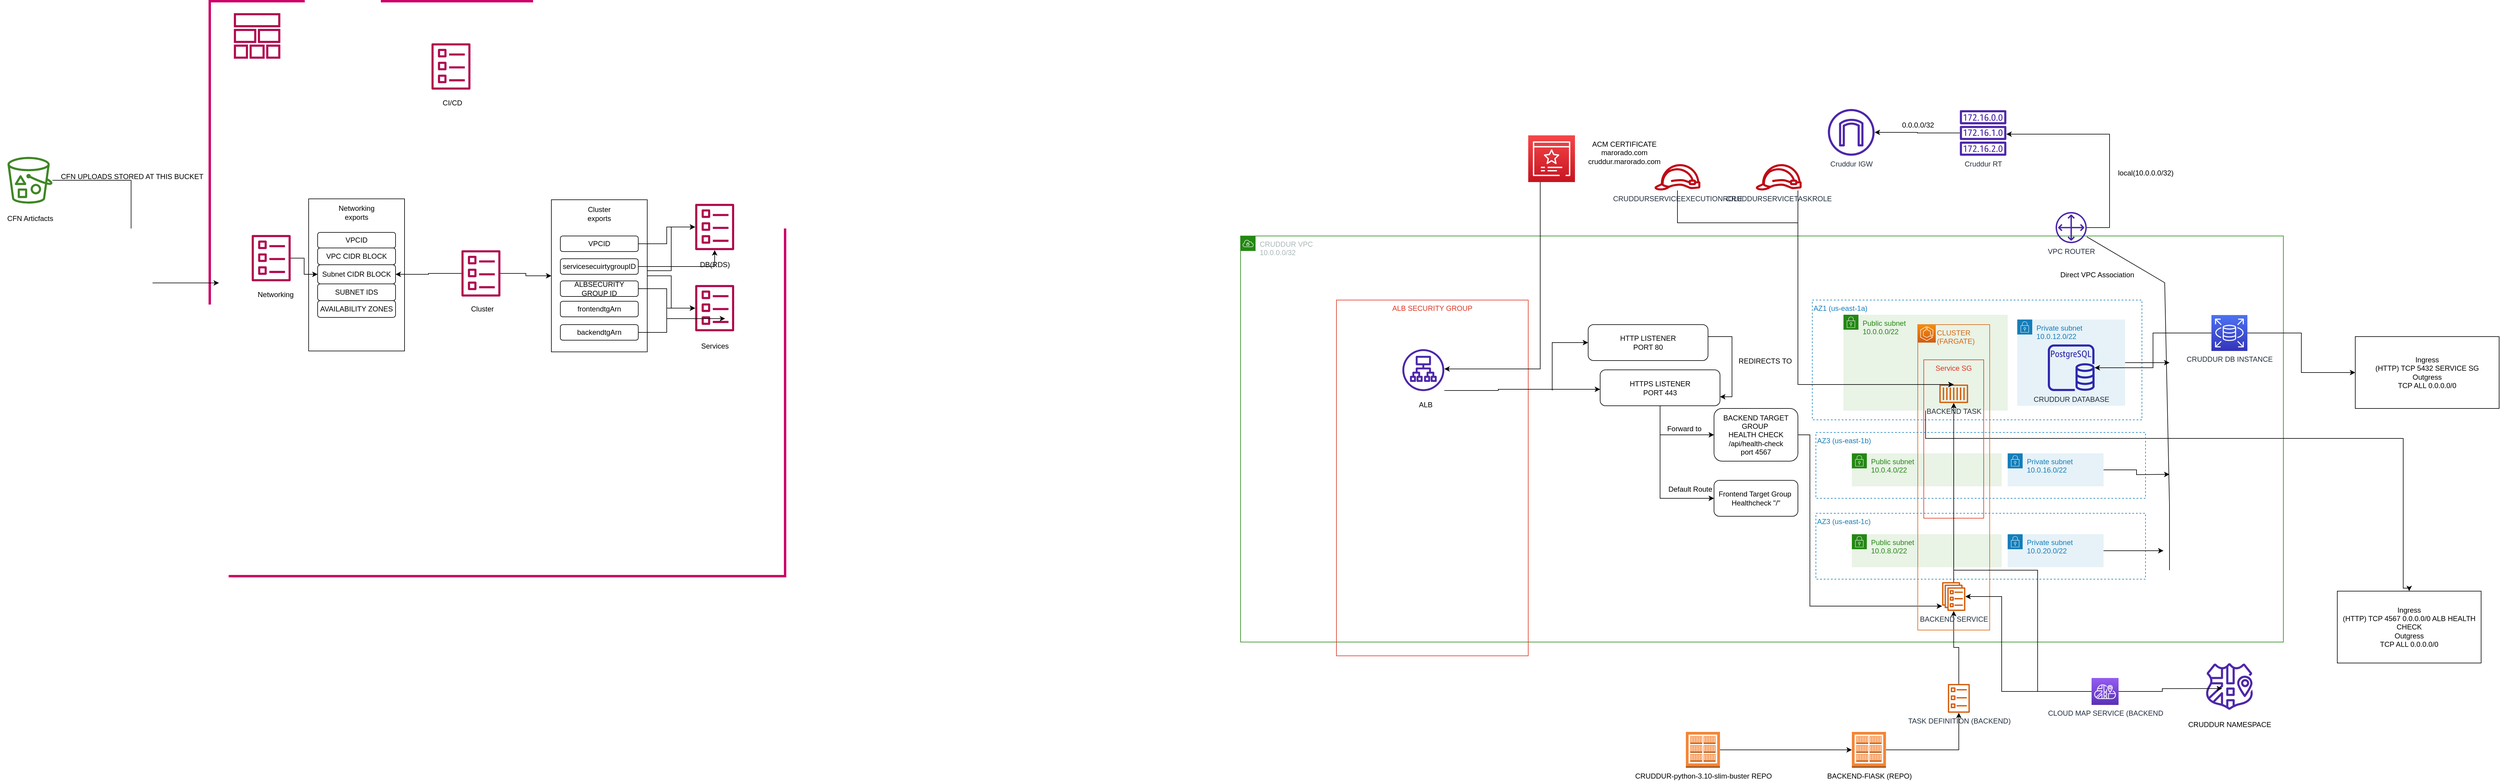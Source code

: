 <mxfile version="21.2.6" type="github">
  <diagram name="Page-1" id="3Z4FZScK2YZTJh7Y3HSx">
    <mxGraphModel dx="2187" dy="329" grid="1" gridSize="10" guides="1" tooltips="1" connect="1" arrows="1" fold="1" page="0" pageScale="1" pageWidth="850" pageHeight="1100" math="0" shadow="0">
      <root>
        <mxCell id="0" />
        <mxCell id="1" parent="0" />
        <mxCell id="y_o4zRjqRf1hRkGMdBnV-1" value="" style="whiteSpace=wrap;html=1;aspect=fixed;fillColor=none;strokeColor=#CC0066;strokeWidth=4;" parent="1" vertex="1">
          <mxGeometry x="-640" y="450" width="960" height="960" as="geometry" />
        </mxCell>
        <mxCell id="_hX3QUioOhKyqpPFnMy6-3" value="" style="rounded=0;whiteSpace=wrap;html=1;" vertex="1" parent="1">
          <mxGeometry x="-475" y="780" width="160" height="254" as="geometry" />
        </mxCell>
        <mxCell id="y_o4zRjqRf1hRkGMdBnV-3" value="AZ1 (us-east-1a)" style="fillColor=none;strokeColor=#147EBA;dashed=1;verticalAlign=top;fontStyle=0;fontColor=#147EBA;whiteSpace=wrap;html=1;align=left;" parent="1" vertex="1">
          <mxGeometry x="2034" y="949" width="550" height="200" as="geometry" />
        </mxCell>
        <mxCell id="y_o4zRjqRf1hRkGMdBnV-2" value="CRUDDUR VPC&lt;br&gt;10.0.0.0/32" style="points=[[0,0],[0.25,0],[0.5,0],[0.75,0],[1,0],[1,0.25],[1,0.5],[1,0.75],[1,1],[0.75,1],[0.5,1],[0.25,1],[0,1],[0,0.75],[0,0.5],[0,0.25]];outlineConnect=0;gradientColor=none;html=1;whiteSpace=wrap;fontSize=12;fontStyle=0;container=0;pointerEvents=0;collapsible=0;recursiveResize=0;shape=mxgraph.aws4.group;grIcon=mxgraph.aws4.group_vpc;strokeColor=#248814;fillColor=none;verticalAlign=top;align=left;spacingLeft=30;fontColor=#AAB7B8;dashed=0;" parent="1" vertex="1">
          <mxGeometry x="1080" y="842" width="1740" height="678" as="geometry" />
        </mxCell>
        <mxCell id="y_o4zRjqRf1hRkGMdBnV-15" style="edgeStyle=orthogonalEdgeStyle;rounded=0;orthogonalLoop=1;jettySize=auto;html=1;" parent="1" source="y_o4zRjqRf1hRkGMdBnV-16" target="y_o4zRjqRf1hRkGMdBnV-17" edge="1">
          <mxGeometry relative="1" as="geometry" />
        </mxCell>
        <mxCell id="y_o4zRjqRf1hRkGMdBnV-16" value="Cruddur RT" style="sketch=0;outlineConnect=0;fontColor=#232F3E;gradientColor=none;fillColor=#4D27AA;strokeColor=none;dashed=0;verticalLabelPosition=bottom;verticalAlign=top;align=center;html=1;fontSize=12;fontStyle=0;aspect=fixed;pointerEvents=1;shape=mxgraph.aws4.route_table;" parent="1" vertex="1">
          <mxGeometry x="2280" y="632" width="78" height="76" as="geometry" />
        </mxCell>
        <mxCell id="y_o4zRjqRf1hRkGMdBnV-17" value="Cruddur IGW" style="sketch=0;outlineConnect=0;fontColor=#232F3E;gradientColor=none;fillColor=#4D27AA;strokeColor=none;dashed=0;verticalLabelPosition=bottom;verticalAlign=top;align=center;html=1;fontSize=12;fontStyle=0;aspect=fixed;pointerEvents=1;shape=mxgraph.aws4.internet_gateway;" parent="1" vertex="1">
          <mxGeometry x="2060" y="630" width="78" height="78" as="geometry" />
        </mxCell>
        <mxCell id="y_o4zRjqRf1hRkGMdBnV-18" value="VPC ROUTER" style="sketch=0;outlineConnect=0;fontColor=#232F3E;gradientColor=none;fillColor=#4D27AA;strokeColor=none;dashed=0;verticalLabelPosition=bottom;verticalAlign=top;align=center;html=1;fontSize=12;fontStyle=0;aspect=fixed;pointerEvents=1;shape=mxgraph.aws4.customer_gateway;" parent="1" vertex="1">
          <mxGeometry x="2440" y="802" width="52" height="52" as="geometry" />
        </mxCell>
        <mxCell id="y_o4zRjqRf1hRkGMdBnV-19" style="edgeStyle=orthogonalEdgeStyle;rounded=0;orthogonalLoop=1;jettySize=auto;html=1;" parent="1" source="y_o4zRjqRf1hRkGMdBnV-18" target="y_o4zRjqRf1hRkGMdBnV-16" edge="1">
          <mxGeometry relative="1" as="geometry">
            <mxPoint x="2400" y="672" as="targetPoint" />
            <Array as="points">
              <mxPoint x="2530" y="828" />
              <mxPoint x="2530" y="672" />
            </Array>
          </mxGeometry>
        </mxCell>
        <mxCell id="y_o4zRjqRf1hRkGMdBnV-20" value="0.0.0.0/32&lt;br&gt;" style="text;html=1;align=center;verticalAlign=middle;resizable=0;points=[];autosize=1;strokeColor=none;fillColor=none;" parent="1" vertex="1">
          <mxGeometry x="2170" y="642" width="80" height="30" as="geometry" />
        </mxCell>
        <mxCell id="y_o4zRjqRf1hRkGMdBnV-21" value="local(10.0.0.0/32)" style="text;html=1;align=center;verticalAlign=middle;resizable=0;points=[];autosize=1;strokeColor=none;fillColor=none;" parent="1" vertex="1">
          <mxGeometry x="2530" y="722" width="120" height="30" as="geometry" />
        </mxCell>
        <mxCell id="y_o4zRjqRf1hRkGMdBnV-24" value="" style="group" parent="1" vertex="1" connectable="0">
          <mxGeometry x="-990" y="710" width="100" height="118" as="geometry" />
        </mxCell>
        <mxCell id="y_o4zRjqRf1hRkGMdBnV-25" value="" style="sketch=0;outlineConnect=0;fontColor=#232F3E;gradientColor=none;fillColor=#3F8624;strokeColor=none;dashed=0;verticalLabelPosition=bottom;verticalAlign=top;align=center;html=1;fontSize=12;fontStyle=0;aspect=fixed;pointerEvents=1;shape=mxgraph.aws4.bucket_with_objects;" parent="y_o4zRjqRf1hRkGMdBnV-24" vertex="1">
          <mxGeometry x="12.5" width="75" height="78" as="geometry" />
        </mxCell>
        <mxCell id="y_o4zRjqRf1hRkGMdBnV-26" value="CFN Articfacts" style="text;html=1;align=center;verticalAlign=middle;resizable=0;points=[];autosize=1;strokeColor=none;fillColor=none;" parent="y_o4zRjqRf1hRkGMdBnV-24" vertex="1">
          <mxGeometry y="88" width="100" height="30" as="geometry" />
        </mxCell>
        <mxCell id="y_o4zRjqRf1hRkGMdBnV-27" value="" style="sketch=0;outlineConnect=0;fontColor=#232F3E;gradientColor=none;fillColor=#B0084D;strokeColor=none;dashed=0;verticalLabelPosition=bottom;verticalAlign=top;align=center;html=1;fontSize=12;fontStyle=0;aspect=fixed;pointerEvents=1;shape=mxgraph.aws4.stack;" parent="1" vertex="1">
          <mxGeometry x="-600" y="470" width="78" height="76" as="geometry" />
        </mxCell>
        <mxCell id="y_o4zRjqRf1hRkGMdBnV-28" value="" style="group" parent="1" vertex="1" connectable="0">
          <mxGeometry x="170" y="923.5" width="65" height="112" as="geometry" />
        </mxCell>
        <mxCell id="y_o4zRjqRf1hRkGMdBnV-29" value="" style="sketch=0;outlineConnect=0;fontColor=#232F3E;gradientColor=none;fillColor=#B0084D;strokeColor=none;dashed=0;verticalLabelPosition=bottom;verticalAlign=top;align=center;html=1;fontSize=12;fontStyle=0;aspect=fixed;pointerEvents=1;shape=mxgraph.aws4.template;" parent="y_o4zRjqRf1hRkGMdBnV-28" vertex="1">
          <mxGeometry width="65" height="78" as="geometry" />
        </mxCell>
        <mxCell id="y_o4zRjqRf1hRkGMdBnV-30" value="Services" style="text;html=1;strokeColor=none;fillColor=none;align=center;verticalAlign=middle;whiteSpace=wrap;rounded=0;" parent="y_o4zRjqRf1hRkGMdBnV-28" vertex="1">
          <mxGeometry x="2.5" y="92" width="60" height="20" as="geometry" />
        </mxCell>
        <mxCell id="y_o4zRjqRf1hRkGMdBnV-31" value="" style="group" parent="1" vertex="1" connectable="0">
          <mxGeometry x="-270" y="520" width="65" height="110" as="geometry" />
        </mxCell>
        <mxCell id="y_o4zRjqRf1hRkGMdBnV-32" value="" style="sketch=0;outlineConnect=0;fontColor=#232F3E;gradientColor=none;fillColor=#B0084D;strokeColor=none;dashed=0;verticalLabelPosition=bottom;verticalAlign=top;align=center;html=1;fontSize=12;fontStyle=0;aspect=fixed;pointerEvents=1;shape=mxgraph.aws4.template;" parent="y_o4zRjqRf1hRkGMdBnV-31" vertex="1">
          <mxGeometry width="65" height="78" as="geometry" />
        </mxCell>
        <mxCell id="y_o4zRjqRf1hRkGMdBnV-33" value="CI/CD" style="text;html=1;strokeColor=none;fillColor=none;align=center;verticalAlign=middle;whiteSpace=wrap;rounded=0;" parent="y_o4zRjqRf1hRkGMdBnV-31" vertex="1">
          <mxGeometry x="5" y="90" width="60" height="20" as="geometry" />
        </mxCell>
        <mxCell id="y_o4zRjqRf1hRkGMdBnV-34" value="" style="group" parent="1" vertex="1" connectable="0">
          <mxGeometry x="-570" y="840" width="70" height="110" as="geometry" />
        </mxCell>
        <mxCell id="y_o4zRjqRf1hRkGMdBnV-35" value="" style="sketch=0;outlineConnect=0;fontColor=#232F3E;gradientColor=none;fillColor=#B0084D;strokeColor=none;dashed=0;verticalLabelPosition=bottom;verticalAlign=top;align=center;html=1;fontSize=12;fontStyle=0;aspect=fixed;pointerEvents=1;shape=mxgraph.aws4.template;" parent="y_o4zRjqRf1hRkGMdBnV-34" vertex="1">
          <mxGeometry width="65" height="78" as="geometry" />
        </mxCell>
        <mxCell id="y_o4zRjqRf1hRkGMdBnV-36" value="Networking" style="text;html=1;strokeColor=none;fillColor=none;align=center;verticalAlign=middle;whiteSpace=wrap;rounded=0;" parent="y_o4zRjqRf1hRkGMdBnV-34" vertex="1">
          <mxGeometry x="10" y="90" width="60" height="20" as="geometry" />
        </mxCell>
        <mxCell id="y_o4zRjqRf1hRkGMdBnV-37" style="edgeStyle=orthogonalEdgeStyle;rounded=0;orthogonalLoop=1;jettySize=auto;html=1;entryX=0.016;entryY=0.49;entryDx=0;entryDy=0;entryPerimeter=0;" parent="1" source="y_o4zRjqRf1hRkGMdBnV-25" target="y_o4zRjqRf1hRkGMdBnV-1" edge="1">
          <mxGeometry relative="1" as="geometry" />
        </mxCell>
        <mxCell id="y_o4zRjqRf1hRkGMdBnV-38" value="CFN UPLOADS STORED AT THIS BUCKET" style="text;html=1;align=center;verticalAlign=middle;resizable=0;points=[];autosize=1;strokeColor=none;fillColor=none;" parent="1" vertex="1">
          <mxGeometry x="-900" y="728" width="260" height="30" as="geometry" />
        </mxCell>
        <mxCell id="y_o4zRjqRf1hRkGMdBnV-39" value="" style="group" parent="1" vertex="1" connectable="0">
          <mxGeometry x="-220" y="865.5" width="65" height="108" as="geometry" />
        </mxCell>
        <mxCell id="y_o4zRjqRf1hRkGMdBnV-40" value="" style="sketch=0;outlineConnect=0;fontColor=#232F3E;gradientColor=none;fillColor=#B0084D;strokeColor=none;dashed=0;verticalLabelPosition=bottom;verticalAlign=top;align=center;html=1;fontSize=12;fontStyle=0;aspect=fixed;pointerEvents=1;shape=mxgraph.aws4.template;" parent="y_o4zRjqRf1hRkGMdBnV-39" vertex="1">
          <mxGeometry width="65" height="78" as="geometry" />
        </mxCell>
        <mxCell id="y_o4zRjqRf1hRkGMdBnV-41" value="Cluster" style="text;html=1;strokeColor=none;fillColor=none;align=center;verticalAlign=middle;whiteSpace=wrap;rounded=0;" parent="y_o4zRjqRf1hRkGMdBnV-39" vertex="1">
          <mxGeometry x="5" y="88" width="60" height="20" as="geometry" />
        </mxCell>
        <mxCell id="y_o4zRjqRf1hRkGMdBnV-42" value="VPCID" style="rounded=1;whiteSpace=wrap;html=1;" parent="1" vertex="1">
          <mxGeometry x="-460" y="836" width="130" height="26" as="geometry" />
        </mxCell>
        <mxCell id="y_o4zRjqRf1hRkGMdBnV-43" value="VPC CIDR BLOCK" style="rounded=1;whiteSpace=wrap;html=1;" parent="1" vertex="1">
          <mxGeometry x="-460" y="862" width="130" height="28" as="geometry" />
        </mxCell>
        <mxCell id="y_o4zRjqRf1hRkGMdBnV-44" value="Subnet CIDR BLOCK" style="rounded=1;whiteSpace=wrap;html=1;" parent="1" vertex="1">
          <mxGeometry x="-460" y="890" width="130" height="32" as="geometry" />
        </mxCell>
        <mxCell id="y_o4zRjqRf1hRkGMdBnV-45" value="SUBNET IDS" style="rounded=1;whiteSpace=wrap;html=1;" parent="1" vertex="1">
          <mxGeometry x="-460" y="922" width="130" height="28" as="geometry" />
        </mxCell>
        <mxCell id="y_o4zRjqRf1hRkGMdBnV-46" value="AVAILABILITY ZONES" style="rounded=1;whiteSpace=wrap;html=1;" parent="1" vertex="1">
          <mxGeometry x="-460" y="950" width="130" height="28" as="geometry" />
        </mxCell>
        <mxCell id="y_o4zRjqRf1hRkGMdBnV-47" value="" style="edgeStyle=orthogonalEdgeStyle;rounded=0;orthogonalLoop=1;jettySize=auto;html=1;" parent="1" source="y_o4zRjqRf1hRkGMdBnV-35" target="y_o4zRjqRf1hRkGMdBnV-44" edge="1">
          <mxGeometry relative="1" as="geometry" />
        </mxCell>
        <mxCell id="y_o4zRjqRf1hRkGMdBnV-48" value="" style="edgeStyle=orthogonalEdgeStyle;rounded=0;orthogonalLoop=1;jettySize=auto;html=1;" parent="1" source="y_o4zRjqRf1hRkGMdBnV-40" target="y_o4zRjqRf1hRkGMdBnV-44" edge="1">
          <mxGeometry relative="1" as="geometry" />
        </mxCell>
        <mxCell id="y_o4zRjqRf1hRkGMdBnV-49" value="" style="sketch=0;outlineConnect=0;fontColor=#232F3E;gradientColor=none;fillColor=#4D27AA;strokeColor=none;dashed=0;verticalLabelPosition=bottom;verticalAlign=top;align=center;html=1;fontSize=12;fontStyle=0;aspect=fixed;pointerEvents=1;shape=mxgraph.aws4.namespace;" parent="1" vertex="1">
          <mxGeometry x="2691" y="1555" width="78" height="78" as="geometry" />
        </mxCell>
        <mxCell id="y_o4zRjqRf1hRkGMdBnV-52" value="CRUDDUR NAMESPACE" style="text;html=1;align=center;verticalAlign=middle;resizable=0;points=[];autosize=1;strokeColor=none;fillColor=none;" parent="1" vertex="1">
          <mxGeometry x="2650" y="1643" width="160" height="30" as="geometry" />
        </mxCell>
        <mxCell id="y_o4zRjqRf1hRkGMdBnV-55" value="" style="group" parent="1" vertex="1" connectable="0">
          <mxGeometry x="1560" y="673" width="230" height="79" as="geometry" />
        </mxCell>
        <mxCell id="y_o4zRjqRf1hRkGMdBnV-53" value="" style="sketch=0;points=[[0,0,0],[0.25,0,0],[0.5,0,0],[0.75,0,0],[1,0,0],[0,1,0],[0.25,1,0],[0.5,1,0],[0.75,1,0],[1,1,0],[0,0.25,0],[0,0.5,0],[0,0.75,0],[1,0.25,0],[1,0.5,0],[1,0.75,0]];outlineConnect=0;fontColor=#232F3E;gradientColor=#F54749;gradientDirection=north;fillColor=#C7131F;strokeColor=#ffffff;dashed=0;verticalLabelPosition=bottom;verticalAlign=top;align=center;html=1;fontSize=12;fontStyle=0;aspect=fixed;shape=mxgraph.aws4.resourceIcon;resIcon=mxgraph.aws4.certificate_manager_3;" parent="y_o4zRjqRf1hRkGMdBnV-55" vertex="1">
          <mxGeometry y="1" width="78" height="78" as="geometry" />
        </mxCell>
        <mxCell id="y_o4zRjqRf1hRkGMdBnV-54" value="ACM CERTIFICATE&lt;br&gt;marorado.com&lt;br&gt;cruddur.marorado.com" style="text;html=1;align=center;verticalAlign=middle;resizable=0;points=[];autosize=1;strokeColor=none;fillColor=none;" parent="y_o4zRjqRf1hRkGMdBnV-55" vertex="1">
          <mxGeometry x="90" width="140" height="60" as="geometry" />
        </mxCell>
        <mxCell id="_hX3QUioOhKyqpPFnMy6-38" style="edgeStyle=orthogonalEdgeStyle;rounded=0;orthogonalLoop=1;jettySize=auto;html=1;entryX=0.5;entryY=0;entryDx=0;entryDy=0;" edge="1" parent="1" source="y_o4zRjqRf1hRkGMdBnV-4" target="_hX3QUioOhKyqpPFnMy6-39">
          <mxGeometry relative="1" as="geometry">
            <mxPoint x="2890" y="1430" as="targetPoint" />
            <Array as="points">
              <mxPoint x="2223" y="1180" />
              <mxPoint x="3020" y="1180" />
              <mxPoint x="3020" y="1430" />
              <mxPoint x="3030" y="1430" />
            </Array>
          </mxGeometry>
        </mxCell>
        <mxCell id="y_o4zRjqRf1hRkGMdBnV-4" value="Public subnet&lt;br&gt;10.0.0.0/22" style="points=[[0,0],[0.25,0],[0.5,0],[0.75,0],[1,0],[1,0.25],[1,0.5],[1,0.75],[1,1],[0.75,1],[0.5,1],[0.25,1],[0,1],[0,0.75],[0,0.5],[0,0.25]];outlineConnect=0;gradientColor=none;html=1;whiteSpace=wrap;fontSize=12;fontStyle=0;container=0;pointerEvents=0;collapsible=0;recursiveResize=0;shape=mxgraph.aws4.group;grIcon=mxgraph.aws4.group_security_group;grStroke=0;strokeColor=#248814;fillColor=#E9F3E6;verticalAlign=top;align=left;spacingLeft=30;fontColor=#248814;dashed=0;" parent="1" vertex="1">
          <mxGeometry x="2086" y="973.5" width="274" height="160" as="geometry" />
        </mxCell>
        <mxCell id="_hX3QUioOhKyqpPFnMy6-2" style="edgeStyle=orthogonalEdgeStyle;rounded=0;orthogonalLoop=1;jettySize=auto;html=1;" edge="1" parent="1" source="y_o4zRjqRf1hRkGMdBnV-5">
          <mxGeometry relative="1" as="geometry">
            <mxPoint x="2630" y="1053.5" as="targetPoint" />
          </mxGeometry>
        </mxCell>
        <mxCell id="y_o4zRjqRf1hRkGMdBnV-5" value="Private subnet&lt;br&gt;10.0.12.0/22" style="points=[[0,0],[0.25,0],[0.5,0],[0.75,0],[1,0],[1,0.25],[1,0.5],[1,0.75],[1,1],[0.75,1],[0.5,1],[0.25,1],[0,1],[0,0.75],[0,0.5],[0,0.25]];outlineConnect=0;gradientColor=none;html=1;whiteSpace=wrap;fontSize=12;fontStyle=0;container=1;pointerEvents=0;collapsible=0;recursiveResize=0;shape=mxgraph.aws4.group;grIcon=mxgraph.aws4.group_security_group;grStroke=0;strokeColor=#147EBA;fillColor=#E6F2F8;verticalAlign=top;align=left;spacingLeft=30;fontColor=#147EBA;dashed=0;" parent="1" vertex="1">
          <mxGeometry x="2376" y="981.5" width="180" height="144" as="geometry" />
        </mxCell>
        <mxCell id="y_o4zRjqRf1hRkGMdBnV-14" value="Direct VPC Association" style="text;html=1;align=center;verticalAlign=middle;resizable=0;points=[];autosize=1;strokeColor=none;fillColor=none;" parent="1" vertex="1">
          <mxGeometry x="2434" y="892" width="150" height="30" as="geometry" />
        </mxCell>
        <mxCell id="y_o4zRjqRf1hRkGMdBnV-56" value="ALB SECURITY GROUP&lt;br&gt;" style="fillColor=none;strokeColor=#DD3522;verticalAlign=top;fontStyle=0;fontColor=#DD3522;whiteSpace=wrap;html=1;" parent="1" vertex="1">
          <mxGeometry x="1240" y="949" width="320" height="594" as="geometry" />
        </mxCell>
        <mxCell id="y_o4zRjqRf1hRkGMdBnV-85" style="edgeStyle=orthogonalEdgeStyle;rounded=0;orthogonalLoop=1;jettySize=auto;html=1;" parent="1" source="y_o4zRjqRf1hRkGMdBnV-57" target="y_o4zRjqRf1hRkGMdBnV-77" edge="1">
          <mxGeometry relative="1" as="geometry">
            <Array as="points">
              <mxPoint x="1510" y="1100" />
              <mxPoint x="1510" y="1098" />
            </Array>
          </mxGeometry>
        </mxCell>
        <mxCell id="y_o4zRjqRf1hRkGMdBnV-57" value="" style="sketch=0;outlineConnect=0;fontColor=#232F3E;gradientColor=none;fillColor=#4D27AA;strokeColor=none;dashed=0;verticalLabelPosition=bottom;verticalAlign=top;align=center;html=1;fontSize=12;fontStyle=0;aspect=fixed;pointerEvents=1;shape=mxgraph.aws4.application_load_balancer;" parent="1" vertex="1">
          <mxGeometry x="1350" y="1031" width="70" height="70" as="geometry" />
        </mxCell>
        <mxCell id="y_o4zRjqRf1hRkGMdBnV-60" value="ALB" style="text;html=1;strokeColor=none;fillColor=none;align=center;verticalAlign=middle;whiteSpace=wrap;rounded=0;" parent="1" vertex="1">
          <mxGeometry x="1359" y="1109" width="60" height="30" as="geometry" />
        </mxCell>
        <mxCell id="y_o4zRjqRf1hRkGMdBnV-61" value="&lt;div style=&quot;&quot;&gt;&lt;span style=&quot;background-color: initial;&quot;&gt;AZ3 (us-east-1b)&lt;/span&gt;&lt;/div&gt;" style="fillColor=none;strokeColor=#147EBA;dashed=1;verticalAlign=top;fontStyle=0;fontColor=#147EBA;whiteSpace=wrap;html=1;align=left;" parent="1" vertex="1">
          <mxGeometry x="2040" y="1170" width="550" height="110" as="geometry" />
        </mxCell>
        <mxCell id="y_o4zRjqRf1hRkGMdBnV-62" value="Public subnet&lt;br&gt;10.0.4.0/22" style="points=[[0,0],[0.25,0],[0.5,0],[0.75,0],[1,0],[1,0.25],[1,0.5],[1,0.75],[1,1],[0.75,1],[0.5,1],[0.25,1],[0,1],[0,0.75],[0,0.5],[0,0.25]];outlineConnect=0;gradientColor=none;html=1;whiteSpace=wrap;fontSize=12;fontStyle=0;container=1;pointerEvents=0;collapsible=0;recursiveResize=0;shape=mxgraph.aws4.group;grIcon=mxgraph.aws4.group_security_group;grStroke=0;strokeColor=#248814;fillColor=#E9F3E6;verticalAlign=top;align=left;spacingLeft=30;fontColor=#248814;dashed=0;" parent="1" vertex="1">
          <mxGeometry x="2100" y="1205" width="250" height="55" as="geometry" />
        </mxCell>
        <mxCell id="_hX3QUioOhKyqpPFnMy6-1" style="edgeStyle=orthogonalEdgeStyle;rounded=0;orthogonalLoop=1;jettySize=auto;html=1;" edge="1" parent="1" source="y_o4zRjqRf1hRkGMdBnV-63">
          <mxGeometry relative="1" as="geometry">
            <mxPoint x="2630" y="1240" as="targetPoint" />
          </mxGeometry>
        </mxCell>
        <mxCell id="y_o4zRjqRf1hRkGMdBnV-63" value="Private subnet&lt;br&gt;10.0.16.0/22" style="points=[[0,0],[0.25,0],[0.5,0],[0.75,0],[1,0],[1,0.25],[1,0.5],[1,0.75],[1,1],[0.75,1],[0.5,1],[0.25,1],[0,1],[0,0.75],[0,0.5],[0,0.25]];outlineConnect=0;gradientColor=none;html=1;whiteSpace=wrap;fontSize=12;fontStyle=0;container=1;pointerEvents=0;collapsible=0;recursiveResize=0;shape=mxgraph.aws4.group;grIcon=mxgraph.aws4.group_security_group;grStroke=0;strokeColor=#147EBA;fillColor=#E6F2F8;verticalAlign=top;align=left;spacingLeft=30;fontColor=#147EBA;dashed=0;" parent="1" vertex="1">
          <mxGeometry x="2360" y="1205" width="160" height="55" as="geometry" />
        </mxCell>
        <mxCell id="y_o4zRjqRf1hRkGMdBnV-72" value="" style="endArrow=none;html=1;rounded=0;" parent="1" edge="1" target="y_o4zRjqRf1hRkGMdBnV-18">
          <mxGeometry width="50" height="50" relative="1" as="geometry">
            <mxPoint x="2630" y="1400" as="sourcePoint" />
            <mxPoint x="2621" y="878" as="targetPoint" />
            <Array as="points">
              <mxPoint x="2630" y="1290" />
              <mxPoint x="2622" y="920" />
            </Array>
          </mxGeometry>
        </mxCell>
        <mxCell id="y_o4zRjqRf1hRkGMdBnV-74" style="edgeStyle=orthogonalEdgeStyle;rounded=0;orthogonalLoop=1;jettySize=auto;html=1;" parent="1" source="y_o4zRjqRf1hRkGMdBnV-53" target="y_o4zRjqRf1hRkGMdBnV-57" edge="1">
          <mxGeometry relative="1" as="geometry">
            <Array as="points">
              <mxPoint x="1580" y="1064" />
            </Array>
          </mxGeometry>
        </mxCell>
        <mxCell id="y_o4zRjqRf1hRkGMdBnV-87" style="edgeStyle=orthogonalEdgeStyle;rounded=0;orthogonalLoop=1;jettySize=auto;html=1;entryX=1;entryY=0.75;entryDx=0;entryDy=0;" parent="1" source="y_o4zRjqRf1hRkGMdBnV-76" target="y_o4zRjqRf1hRkGMdBnV-77" edge="1">
          <mxGeometry relative="1" as="geometry">
            <Array as="points">
              <mxPoint x="1900" y="1010" />
              <mxPoint x="1900" y="1110" />
            </Array>
          </mxGeometry>
        </mxCell>
        <mxCell id="y_o4zRjqRf1hRkGMdBnV-76" value="HTTP LISTENER&lt;br&gt;PORT 80" style="rounded=1;whiteSpace=wrap;html=1;" parent="1" vertex="1">
          <mxGeometry x="1660" y="990" width="200" height="60" as="geometry" />
        </mxCell>
        <mxCell id="y_o4zRjqRf1hRkGMdBnV-89" style="edgeStyle=orthogonalEdgeStyle;rounded=0;orthogonalLoop=1;jettySize=auto;html=1;entryX=0;entryY=0.5;entryDx=0;entryDy=0;" parent="1" source="y_o4zRjqRf1hRkGMdBnV-77" target="y_o4zRjqRf1hRkGMdBnV-83" edge="1">
          <mxGeometry relative="1" as="geometry" />
        </mxCell>
        <mxCell id="y_o4zRjqRf1hRkGMdBnV-90" style="edgeStyle=orthogonalEdgeStyle;rounded=0;orthogonalLoop=1;jettySize=auto;html=1;entryX=0;entryY=0.5;entryDx=0;entryDy=0;" parent="1" source="y_o4zRjqRf1hRkGMdBnV-77" target="y_o4zRjqRf1hRkGMdBnV-84" edge="1">
          <mxGeometry relative="1" as="geometry" />
        </mxCell>
        <mxCell id="y_o4zRjqRf1hRkGMdBnV-77" value="HTTPS LISTENER&lt;br&gt;PORT 443" style="rounded=1;whiteSpace=wrap;html=1;" parent="1" vertex="1">
          <mxGeometry x="1680" y="1065.5" width="200" height="60" as="geometry" />
        </mxCell>
        <mxCell id="_hX3QUioOhKyqpPFnMy6-41" style="edgeStyle=orthogonalEdgeStyle;rounded=0;orthogonalLoop=1;jettySize=auto;html=1;" edge="1" parent="1" source="y_o4zRjqRf1hRkGMdBnV-83" target="_hX3QUioOhKyqpPFnMy6-33">
          <mxGeometry relative="1" as="geometry">
            <Array as="points">
              <mxPoint x="2030" y="1174" />
              <mxPoint x="2030" y="1460" />
            </Array>
          </mxGeometry>
        </mxCell>
        <mxCell id="y_o4zRjqRf1hRkGMdBnV-83" value="BACKEND TARGET GROUP&amp;nbsp;&lt;br&gt;HEALTH CHECK&lt;br&gt;/api/health-check&lt;br&gt;port 4567" style="rounded=1;whiteSpace=wrap;html=1;" parent="1" vertex="1">
          <mxGeometry x="1870" y="1130" width="140" height="88" as="geometry" />
        </mxCell>
        <mxCell id="y_o4zRjqRf1hRkGMdBnV-84" value="Frontend Target Group&amp;nbsp;&lt;br&gt;Healthcheck &quot;/&quot;" style="rounded=1;whiteSpace=wrap;html=1;" parent="1" vertex="1">
          <mxGeometry x="1870" y="1250" width="140" height="60" as="geometry" />
        </mxCell>
        <mxCell id="y_o4zRjqRf1hRkGMdBnV-86" value="" style="endArrow=classic;html=1;rounded=0;entryX=0;entryY=0.5;entryDx=0;entryDy=0;" parent="1" target="y_o4zRjqRf1hRkGMdBnV-76" edge="1">
          <mxGeometry width="50" height="50" relative="1" as="geometry">
            <mxPoint x="1600" y="1100" as="sourcePoint" />
            <mxPoint x="1790" y="1180" as="targetPoint" />
            <Array as="points">
              <mxPoint x="1600" y="1020" />
            </Array>
          </mxGeometry>
        </mxCell>
        <mxCell id="y_o4zRjqRf1hRkGMdBnV-88" value="REDIRECTS TO" style="text;html=1;align=center;verticalAlign=middle;resizable=0;points=[];autosize=1;strokeColor=none;fillColor=none;" parent="1" vertex="1">
          <mxGeometry x="1900" y="1035.5" width="110" height="30" as="geometry" />
        </mxCell>
        <mxCell id="y_o4zRjqRf1hRkGMdBnV-91" value="Forward to" style="text;html=1;align=center;verticalAlign=middle;resizable=0;points=[];autosize=1;strokeColor=none;fillColor=none;" parent="1" vertex="1">
          <mxGeometry x="1780" y="1149" width="80" height="30" as="geometry" />
        </mxCell>
        <mxCell id="y_o4zRjqRf1hRkGMdBnV-92" value="Default Route" style="text;html=1;align=center;verticalAlign=middle;resizable=0;points=[];autosize=1;strokeColor=none;fillColor=none;" parent="1" vertex="1">
          <mxGeometry x="1780" y="1250" width="100" height="30" as="geometry" />
        </mxCell>
        <mxCell id="_hX3QUioOhKyqpPFnMy6-4" value="Networking exports" style="text;html=1;strokeColor=none;fillColor=none;align=center;verticalAlign=middle;whiteSpace=wrap;rounded=0;" vertex="1" parent="1">
          <mxGeometry x="-425" y="788" width="60" height="30" as="geometry" />
        </mxCell>
        <mxCell id="_hX3QUioOhKyqpPFnMy6-17" style="edgeStyle=orthogonalEdgeStyle;rounded=0;orthogonalLoop=1;jettySize=auto;html=1;" edge="1" parent="1" source="_hX3QUioOhKyqpPFnMy6-5" target="_hX3QUioOhKyqpPFnMy6-15">
          <mxGeometry relative="1" as="geometry">
            <Array as="points">
              <mxPoint x="130" y="900" />
              <mxPoint x="130" y="827" />
            </Array>
          </mxGeometry>
        </mxCell>
        <mxCell id="_hX3QUioOhKyqpPFnMy6-22" style="edgeStyle=orthogonalEdgeStyle;rounded=0;orthogonalLoop=1;jettySize=auto;html=1;" edge="1" parent="1" source="_hX3QUioOhKyqpPFnMy6-5" target="y_o4zRjqRf1hRkGMdBnV-29">
          <mxGeometry relative="1" as="geometry" />
        </mxCell>
        <mxCell id="_hX3QUioOhKyqpPFnMy6-5" value="" style="rounded=0;whiteSpace=wrap;html=1;" vertex="1" parent="1">
          <mxGeometry x="-70" y="781.5" width="160" height="254" as="geometry" />
        </mxCell>
        <mxCell id="_hX3QUioOhKyqpPFnMy6-6" value="Cluster exports" style="text;html=1;strokeColor=none;fillColor=none;align=center;verticalAlign=middle;whiteSpace=wrap;rounded=0;" vertex="1" parent="1">
          <mxGeometry x="-20" y="789.5" width="60" height="30" as="geometry" />
        </mxCell>
        <mxCell id="_hX3QUioOhKyqpPFnMy6-27" style="edgeStyle=orthogonalEdgeStyle;rounded=0;orthogonalLoop=1;jettySize=auto;html=1;" edge="1" parent="1" source="_hX3QUioOhKyqpPFnMy6-7" target="_hX3QUioOhKyqpPFnMy6-15">
          <mxGeometry relative="1" as="geometry" />
        </mxCell>
        <mxCell id="_hX3QUioOhKyqpPFnMy6-7" value="VPCID" style="rounded=1;whiteSpace=wrap;html=1;" vertex="1" parent="1">
          <mxGeometry x="-55" y="842" width="130" height="26" as="geometry" />
        </mxCell>
        <mxCell id="_hX3QUioOhKyqpPFnMy6-26" style="edgeStyle=orthogonalEdgeStyle;rounded=0;orthogonalLoop=1;jettySize=auto;html=1;" edge="1" parent="1" source="_hX3QUioOhKyqpPFnMy6-8" target="_hX3QUioOhKyqpPFnMy6-15">
          <mxGeometry relative="1" as="geometry" />
        </mxCell>
        <mxCell id="_hX3QUioOhKyqpPFnMy6-8" value="servicesecuirtygroupID" style="rounded=1;whiteSpace=wrap;html=1;" vertex="1" parent="1">
          <mxGeometry x="-55" y="880" width="130" height="26" as="geometry" />
        </mxCell>
        <mxCell id="_hX3QUioOhKyqpPFnMy6-25" style="edgeStyle=orthogonalEdgeStyle;rounded=0;orthogonalLoop=1;jettySize=auto;html=1;entryX=0.769;entryY=0.726;entryDx=0;entryDy=0;entryPerimeter=0;" edge="1" parent="1" source="_hX3QUioOhKyqpPFnMy6-9" target="y_o4zRjqRf1hRkGMdBnV-29">
          <mxGeometry relative="1" as="geometry" />
        </mxCell>
        <mxCell id="_hX3QUioOhKyqpPFnMy6-9" value="ALBSECURITY GROUP ID" style="rounded=1;whiteSpace=wrap;html=1;" vertex="1" parent="1">
          <mxGeometry x="-55" y="917" width="130" height="26" as="geometry" />
        </mxCell>
        <mxCell id="_hX3QUioOhKyqpPFnMy6-10" value="frontendtgArn" style="rounded=1;whiteSpace=wrap;html=1;" vertex="1" parent="1">
          <mxGeometry x="-55" y="951" width="130" height="26" as="geometry" />
        </mxCell>
        <mxCell id="_hX3QUioOhKyqpPFnMy6-23" style="edgeStyle=orthogonalEdgeStyle;rounded=0;orthogonalLoop=1;jettySize=auto;html=1;" edge="1" parent="1" source="_hX3QUioOhKyqpPFnMy6-11" target="y_o4zRjqRf1hRkGMdBnV-29">
          <mxGeometry relative="1" as="geometry" />
        </mxCell>
        <mxCell id="_hX3QUioOhKyqpPFnMy6-11" value="backendtgArn" style="rounded=1;whiteSpace=wrap;html=1;" vertex="1" parent="1">
          <mxGeometry x="-55" y="990" width="130" height="26" as="geometry" />
        </mxCell>
        <mxCell id="_hX3QUioOhKyqpPFnMy6-13" style="edgeStyle=orthogonalEdgeStyle;rounded=0;orthogonalLoop=1;jettySize=auto;html=1;entryX=0;entryY=0.5;entryDx=0;entryDy=0;" edge="1" parent="1" source="y_o4zRjqRf1hRkGMdBnV-40" target="_hX3QUioOhKyqpPFnMy6-5">
          <mxGeometry relative="1" as="geometry" />
        </mxCell>
        <mxCell id="_hX3QUioOhKyqpPFnMy6-14" value="" style="group" vertex="1" connectable="0" parent="1">
          <mxGeometry x="170" y="788" width="65" height="112" as="geometry" />
        </mxCell>
        <mxCell id="_hX3QUioOhKyqpPFnMy6-15" value="" style="sketch=0;outlineConnect=0;fontColor=#232F3E;gradientColor=none;fillColor=#B0084D;strokeColor=none;dashed=0;verticalLabelPosition=bottom;verticalAlign=top;align=center;html=1;fontSize=12;fontStyle=0;aspect=fixed;pointerEvents=1;shape=mxgraph.aws4.template;" vertex="1" parent="_hX3QUioOhKyqpPFnMy6-14">
          <mxGeometry width="65" height="78" as="geometry" />
        </mxCell>
        <mxCell id="_hX3QUioOhKyqpPFnMy6-16" value="DB(RDS)" style="text;html=1;strokeColor=none;fillColor=none;align=center;verticalAlign=middle;whiteSpace=wrap;rounded=0;" vertex="1" parent="_hX3QUioOhKyqpPFnMy6-14">
          <mxGeometry x="2.5" y="92" width="60" height="20" as="geometry" />
        </mxCell>
        <mxCell id="_hX3QUioOhKyqpPFnMy6-36" style="edgeStyle=orthogonalEdgeStyle;rounded=0;orthogonalLoop=1;jettySize=auto;html=1;" edge="1" parent="1" source="_hX3QUioOhKyqpPFnMy6-29" target="_hX3QUioOhKyqpPFnMy6-33">
          <mxGeometry relative="1" as="geometry" />
        </mxCell>
        <mxCell id="_hX3QUioOhKyqpPFnMy6-29" value="TASK DEFINITION (BACKEND)" style="sketch=0;outlineConnect=0;fontColor=#232F3E;gradientColor=none;fillColor=#D45B07;strokeColor=none;dashed=0;verticalLabelPosition=bottom;verticalAlign=top;align=center;html=1;fontSize=12;fontStyle=0;aspect=fixed;pointerEvents=1;shape=mxgraph.aws4.ecs_task;" vertex="1" parent="1">
          <mxGeometry x="2260" y="1590" width="37" height="48" as="geometry" />
        </mxCell>
        <mxCell id="y_o4zRjqRf1hRkGMdBnV-7" value="&lt;div style=&quot;&quot;&gt;&lt;span style=&quot;background-color: initial;&quot;&gt;AZ3 (us-east-1c)&lt;/span&gt;&lt;/div&gt;" style="fillColor=none;strokeColor=#147EBA;dashed=1;verticalAlign=top;fontStyle=0;fontColor=#147EBA;whiteSpace=wrap;html=1;align=left;" parent="1" vertex="1">
          <mxGeometry x="2040" y="1305" width="550" height="110" as="geometry" />
        </mxCell>
        <mxCell id="y_o4zRjqRf1hRkGMdBnV-8" value="Public subnet&lt;br&gt;10.0.8.0/22" style="points=[[0,0],[0.25,0],[0.5,0],[0.75,0],[1,0],[1,0.25],[1,0.5],[1,0.75],[1,1],[0.75,1],[0.5,1],[0.25,1],[0,1],[0,0.75],[0,0.5],[0,0.25]];outlineConnect=0;gradientColor=none;html=1;whiteSpace=wrap;fontSize=12;fontStyle=0;container=1;pointerEvents=0;collapsible=0;recursiveResize=0;shape=mxgraph.aws4.group;grIcon=mxgraph.aws4.group_security_group;grStroke=0;strokeColor=#248814;fillColor=#E9F3E6;verticalAlign=top;align=left;spacingLeft=30;fontColor=#248814;dashed=0;" parent="1" vertex="1">
          <mxGeometry x="2100" y="1340" width="250" height="55" as="geometry" />
        </mxCell>
        <mxCell id="y_o4zRjqRf1hRkGMdBnV-73" style="edgeStyle=orthogonalEdgeStyle;rounded=0;orthogonalLoop=1;jettySize=auto;html=1;" parent="1" source="y_o4zRjqRf1hRkGMdBnV-9" edge="1">
          <mxGeometry relative="1" as="geometry">
            <mxPoint x="2620" y="1367.5" as="targetPoint" />
          </mxGeometry>
        </mxCell>
        <mxCell id="y_o4zRjqRf1hRkGMdBnV-9" value="Private subnet&lt;br&gt;10.0.20.0/22" style="points=[[0,0],[0.25,0],[0.5,0],[0.75,0],[1,0],[1,0.25],[1,0.5],[1,0.75],[1,1],[0.75,1],[0.5,1],[0.25,1],[0,1],[0,0.75],[0,0.5],[0,0.25]];outlineConnect=0;gradientColor=none;html=1;whiteSpace=wrap;fontSize=12;fontStyle=0;container=1;pointerEvents=0;collapsible=0;recursiveResize=0;shape=mxgraph.aws4.group;grIcon=mxgraph.aws4.group_security_group;grStroke=0;strokeColor=#147EBA;fillColor=#E6F2F8;verticalAlign=top;align=left;spacingLeft=30;fontColor=#147EBA;dashed=0;" parent="1" vertex="1">
          <mxGeometry x="2360" y="1340" width="160" height="55" as="geometry" />
        </mxCell>
        <mxCell id="_hX3QUioOhKyqpPFnMy6-31" style="edgeStyle=orthogonalEdgeStyle;rounded=0;orthogonalLoop=1;jettySize=auto;html=1;" edge="1" parent="1" source="_hX3QUioOhKyqpPFnMy6-28" target="_hX3QUioOhKyqpPFnMy6-29">
          <mxGeometry relative="1" as="geometry" />
        </mxCell>
        <mxCell id="_hX3QUioOhKyqpPFnMy6-28" value="BACKEND-FlASK (REPO)" style="outlineConnect=0;dashed=0;verticalLabelPosition=bottom;verticalAlign=top;align=center;html=1;shape=mxgraph.aws3.ecr_registry;fillColor=#F58534;gradientColor=none;" vertex="1" parent="1">
          <mxGeometry x="2100" y="1670" width="57" height="60" as="geometry" />
        </mxCell>
        <mxCell id="_hX3QUioOhKyqpPFnMy6-32" style="edgeStyle=orthogonalEdgeStyle;rounded=0;orthogonalLoop=1;jettySize=auto;html=1;entryX=0;entryY=0.5;entryDx=0;entryDy=0;entryPerimeter=0;" edge="1" parent="1" source="_hX3QUioOhKyqpPFnMy6-30" target="_hX3QUioOhKyqpPFnMy6-28">
          <mxGeometry relative="1" as="geometry" />
        </mxCell>
        <mxCell id="_hX3QUioOhKyqpPFnMy6-30" value="CRUDDUR-python-3.10-slim-buster REPO" style="outlineConnect=0;dashed=0;verticalLabelPosition=bottom;verticalAlign=top;align=center;html=1;shape=mxgraph.aws3.ecr_registry;fillColor=#F58534;gradientColor=none;" vertex="1" parent="1">
          <mxGeometry x="1823" y="1670" width="57" height="60" as="geometry" />
        </mxCell>
        <mxCell id="y_o4zRjqRf1hRkGMdBnV-68" value="CLUSTER (FARGATE)" style="points=[[0,0],[0.25,0],[0.5,0],[0.75,0],[1,0],[1,0.25],[1,0.5],[1,0.75],[1,1],[0.75,1],[0.5,1],[0.25,1],[0,1],[0,0.75],[0,0.5],[0,0.25]];outlineConnect=0;gradientColor=none;html=1;whiteSpace=wrap;fontSize=12;fontStyle=0;container=1;pointerEvents=0;collapsible=0;recursiveResize=0;shape=mxgraph.aws4.group;grIcon=mxgraph.aws4.group_ec2_instance_contents;strokeColor=#D86613;fillColor=none;verticalAlign=top;align=left;spacingLeft=30;fontColor=#D86613;dashed=0;" parent="1" vertex="1">
          <mxGeometry x="2210" y="990" width="120" height="510" as="geometry" />
        </mxCell>
        <mxCell id="_hX3QUioOhKyqpPFnMy6-35" value="Service SG" style="fillColor=none;strokeColor=#DD3522;verticalAlign=top;fontStyle=0;fontColor=#DD3522;whiteSpace=wrap;html=1;" vertex="1" parent="y_o4zRjqRf1hRkGMdBnV-68">
          <mxGeometry x="10" y="58.75" width="100" height="264.5" as="geometry" />
        </mxCell>
        <mxCell id="_hX3QUioOhKyqpPFnMy6-37" style="edgeStyle=orthogonalEdgeStyle;rounded=0;orthogonalLoop=1;jettySize=auto;html=1;" edge="1" parent="y_o4zRjqRf1hRkGMdBnV-68" source="_hX3QUioOhKyqpPFnMy6-33" target="_hX3QUioOhKyqpPFnMy6-34">
          <mxGeometry relative="1" as="geometry" />
        </mxCell>
        <mxCell id="_hX3QUioOhKyqpPFnMy6-33" value="BACKEND SERVICE" style="sketch=0;outlineConnect=0;fontColor=#232F3E;gradientColor=none;fillColor=#D45B07;strokeColor=none;dashed=0;verticalLabelPosition=bottom;verticalAlign=top;align=center;html=1;fontSize=12;fontStyle=0;aspect=fixed;pointerEvents=1;shape=mxgraph.aws4.ecs_service;" vertex="1" parent="y_o4zRjqRf1hRkGMdBnV-68">
          <mxGeometry x="40.5" y="430" width="39" height="48" as="geometry" />
        </mxCell>
        <mxCell id="_hX3QUioOhKyqpPFnMy6-34" value="BACKEND TASK" style="sketch=0;outlineConnect=0;fontColor=#232F3E;gradientColor=none;fillColor=#D45B07;strokeColor=none;dashed=0;verticalLabelPosition=bottom;verticalAlign=top;align=center;html=1;fontSize=12;fontStyle=0;aspect=fixed;pointerEvents=1;shape=mxgraph.aws4.container_1;" vertex="1" parent="y_o4zRjqRf1hRkGMdBnV-68">
          <mxGeometry x="36" y="100" width="48" height="31" as="geometry" />
        </mxCell>
        <mxCell id="y_o4zRjqRf1hRkGMdBnV-69" value="" style="sketch=0;points=[[0,0,0],[0.25,0,0],[0.5,0,0],[0.75,0,0],[1,0,0],[0,1,0],[0.25,1,0],[0.5,1,0],[0.75,1,0],[1,1,0],[0,0.25,0],[0,0.5,0],[0,0.75,0],[1,0.25,0],[1,0.5,0],[1,0.75,0]];outlineConnect=0;fontColor=#232F3E;gradientColor=#F78E04;gradientDirection=north;fillColor=#D05C17;strokeColor=#ffffff;dashed=0;verticalLabelPosition=bottom;verticalAlign=top;align=center;html=1;fontSize=12;fontStyle=0;aspect=fixed;shape=mxgraph.aws4.resourceIcon;resIcon=mxgraph.aws4.ecs;" parent="1" vertex="1">
          <mxGeometry x="2210" y="990" width="30" height="30" as="geometry" />
        </mxCell>
        <mxCell id="_hX3QUioOhKyqpPFnMy6-39" value="&lt;div&gt;Ingress&lt;/div&gt;&lt;div&gt;(HTTP) TCP 4567 0.0.0.0/0 ALB HEALTH CHECK&lt;/div&gt;&lt;div&gt;Outgress&lt;/div&gt;&lt;div&gt;TCP ALL 0.0.0.0/0&lt;/div&gt;" style="rounded=0;whiteSpace=wrap;html=1;" vertex="1" parent="1">
          <mxGeometry x="2910" y="1435" width="240" height="120" as="geometry" />
        </mxCell>
        <mxCell id="_hX3QUioOhKyqpPFnMy6-45" style="edgeStyle=orthogonalEdgeStyle;rounded=0;orthogonalLoop=1;jettySize=auto;html=1;" edge="1" parent="1" source="_hX3QUioOhKyqpPFnMy6-42" target="_hX3QUioOhKyqpPFnMy6-34">
          <mxGeometry relative="1" as="geometry">
            <Array as="points">
              <mxPoint x="1809" y="820" />
              <mxPoint x="2010" y="820" />
              <mxPoint x="2010" y="1090" />
            </Array>
          </mxGeometry>
        </mxCell>
        <mxCell id="_hX3QUioOhKyqpPFnMy6-42" value="CRUDDURSERVICEEXECUTIONROLE" style="sketch=0;outlineConnect=0;fontColor=#232F3E;gradientColor=none;fillColor=#BF0816;strokeColor=none;dashed=0;verticalLabelPosition=bottom;verticalAlign=top;align=center;html=1;fontSize=12;fontStyle=0;aspect=fixed;pointerEvents=1;shape=mxgraph.aws4.role;" vertex="1" parent="1">
          <mxGeometry x="1770" y="722" width="78" height="44" as="geometry" />
        </mxCell>
        <mxCell id="_hX3QUioOhKyqpPFnMy6-44" style="edgeStyle=orthogonalEdgeStyle;rounded=0;orthogonalLoop=1;jettySize=auto;html=1;" edge="1" parent="1" source="_hX3QUioOhKyqpPFnMy6-43" target="_hX3QUioOhKyqpPFnMy6-34">
          <mxGeometry relative="1" as="geometry">
            <Array as="points">
              <mxPoint x="2010" y="1090" />
            </Array>
          </mxGeometry>
        </mxCell>
        <mxCell id="_hX3QUioOhKyqpPFnMy6-43" value="CRUDDURSERVICETASKROLE" style="sketch=0;outlineConnect=0;fontColor=#232F3E;gradientColor=none;fillColor=#BF0816;strokeColor=none;dashed=0;verticalLabelPosition=bottom;verticalAlign=top;align=center;html=1;fontSize=12;fontStyle=0;aspect=fixed;pointerEvents=1;shape=mxgraph.aws4.role;" vertex="1" parent="1">
          <mxGeometry x="1939" y="722" width="78" height="44" as="geometry" />
        </mxCell>
        <mxCell id="_hX3QUioOhKyqpPFnMy6-52" style="edgeStyle=orthogonalEdgeStyle;rounded=0;orthogonalLoop=1;jettySize=auto;html=1;" edge="1" parent="1" source="_hX3QUioOhKyqpPFnMy6-46" target="_hX3QUioOhKyqpPFnMy6-51">
          <mxGeometry relative="1" as="geometry" />
        </mxCell>
        <mxCell id="_hX3QUioOhKyqpPFnMy6-55" style="edgeStyle=orthogonalEdgeStyle;rounded=0;orthogonalLoop=1;jettySize=auto;html=1;" edge="1" parent="1" source="_hX3QUioOhKyqpPFnMy6-46" target="_hX3QUioOhKyqpPFnMy6-53">
          <mxGeometry relative="1" as="geometry" />
        </mxCell>
        <mxCell id="_hX3QUioOhKyqpPFnMy6-46" value="CRUDDUR DB INSTANCE" style="sketch=0;points=[[0,0,0],[0.25,0,0],[0.5,0,0],[0.75,0,0],[1,0,0],[0,1,0],[0.25,1,0],[0.5,1,0],[0.75,1,0],[1,1,0],[0,0.25,0],[0,0.5,0],[0,0.75,0],[1,0.25,0],[1,0.5,0],[1,0.75,0]];outlineConnect=0;fontColor=#232F3E;gradientColor=#4D72F3;gradientDirection=north;fillColor=#3334B9;strokeColor=#ffffff;dashed=0;verticalLabelPosition=bottom;verticalAlign=top;align=center;html=1;fontSize=12;fontStyle=0;aspect=fixed;shape=mxgraph.aws4.resourceIcon;resIcon=mxgraph.aws4.rds;" vertex="1" parent="1">
          <mxGeometry x="2700" y="974" width="60" height="60" as="geometry" />
        </mxCell>
        <mxCell id="_hX3QUioOhKyqpPFnMy6-48" style="edgeStyle=orthogonalEdgeStyle;rounded=0;orthogonalLoop=1;jettySize=auto;html=1;entryX=0.343;entryY=0.547;entryDx=0;entryDy=0;entryPerimeter=0;" edge="1" parent="1" source="_hX3QUioOhKyqpPFnMy6-47" target="y_o4zRjqRf1hRkGMdBnV-49">
          <mxGeometry relative="1" as="geometry" />
        </mxCell>
        <mxCell id="_hX3QUioOhKyqpPFnMy6-49" style="edgeStyle=orthogonalEdgeStyle;rounded=0;orthogonalLoop=1;jettySize=auto;html=1;" edge="1" parent="1" source="_hX3QUioOhKyqpPFnMy6-47" target="_hX3QUioOhKyqpPFnMy6-34">
          <mxGeometry relative="1" as="geometry">
            <Array as="points">
              <mxPoint x="2410" y="1603" />
              <mxPoint x="2410" y="1400" />
              <mxPoint x="2270" y="1400" />
            </Array>
          </mxGeometry>
        </mxCell>
        <mxCell id="_hX3QUioOhKyqpPFnMy6-50" style="edgeStyle=orthogonalEdgeStyle;rounded=0;orthogonalLoop=1;jettySize=auto;html=1;" edge="1" parent="1" source="_hX3QUioOhKyqpPFnMy6-47" target="_hX3QUioOhKyqpPFnMy6-33">
          <mxGeometry relative="1" as="geometry">
            <Array as="points">
              <mxPoint x="2350" y="1603" />
              <mxPoint x="2350" y="1444" />
            </Array>
          </mxGeometry>
        </mxCell>
        <mxCell id="_hX3QUioOhKyqpPFnMy6-47" value="CLOUD MAP SERVICE (BACKEND" style="sketch=0;points=[[0,0,0],[0.25,0,0],[0.5,0,0],[0.75,0,0],[1,0,0],[0,1,0],[0.25,1,0],[0.5,1,0],[0.75,1,0],[1,1,0],[0,0.25,0],[0,0.5,0],[0,0.75,0],[1,0.25,0],[1,0.5,0],[1,0.75,0]];outlineConnect=0;fontColor=#232F3E;gradientColor=#945DF2;gradientDirection=north;fillColor=#5A30B5;strokeColor=#ffffff;dashed=0;verticalLabelPosition=bottom;verticalAlign=top;align=center;html=1;fontSize=12;fontStyle=0;aspect=fixed;shape=mxgraph.aws4.resourceIcon;resIcon=mxgraph.aws4.cloud_map;" vertex="1" parent="1">
          <mxGeometry x="2500" y="1580" width="45" height="45" as="geometry" />
        </mxCell>
        <mxCell id="_hX3QUioOhKyqpPFnMy6-51" value="CRUDDUR DATABASE" style="sketch=0;outlineConnect=0;fontColor=#232F3E;gradientColor=none;fillColor=#2E27AD;strokeColor=none;dashed=0;verticalLabelPosition=bottom;verticalAlign=top;align=center;html=1;fontSize=12;fontStyle=0;aspect=fixed;pointerEvents=1;shape=mxgraph.aws4.rds_postgresql_instance;" vertex="1" parent="1">
          <mxGeometry x="2427" y="1023" width="78" height="78" as="geometry" />
        </mxCell>
        <mxCell id="_hX3QUioOhKyqpPFnMy6-53" value="&lt;div&gt;Ingress&lt;/div&gt;&lt;div&gt;(HTTP) TCP 5432 SERVICE SG&lt;/div&gt;&lt;div&gt;Outgress&lt;/div&gt;&lt;div&gt;TCP ALL 0.0.0.0/0&lt;/div&gt;" style="rounded=0;whiteSpace=wrap;html=1;" vertex="1" parent="1">
          <mxGeometry x="2940" y="1010" width="240" height="120" as="geometry" />
        </mxCell>
      </root>
    </mxGraphModel>
  </diagram>
</mxfile>
